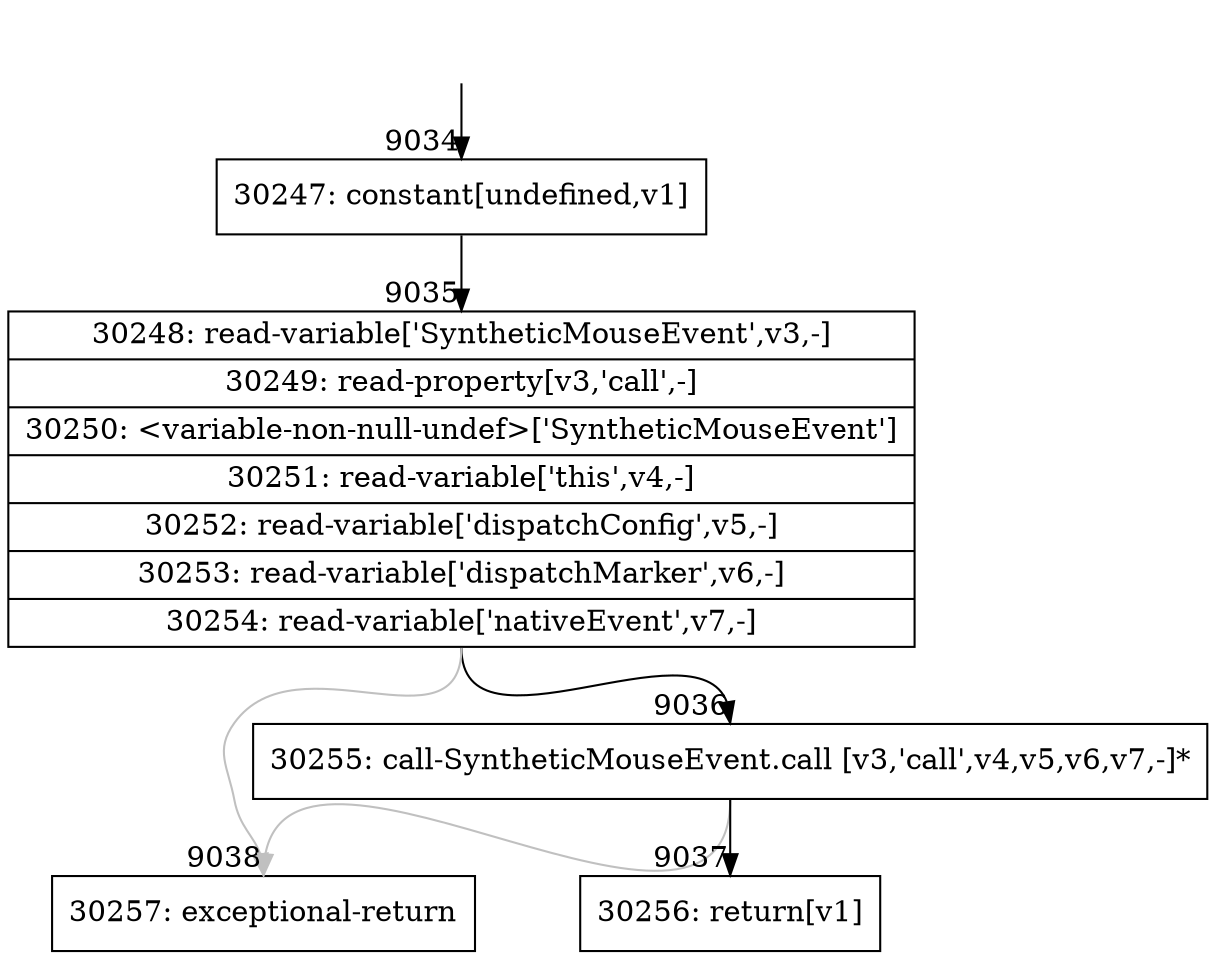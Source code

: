 digraph {
rankdir="TD"
BB_entry652[shape=none,label=""];
BB_entry652 -> BB9034 [tailport=s, headport=n, headlabel="    9034"]
BB9034 [shape=record label="{30247: constant[undefined,v1]}" ] 
BB9034 -> BB9035 [tailport=s, headport=n, headlabel="      9035"]
BB9035 [shape=record label="{30248: read-variable['SyntheticMouseEvent',v3,-]|30249: read-property[v3,'call',-]|30250: \<variable-non-null-undef\>['SyntheticMouseEvent']|30251: read-variable['this',v4,-]|30252: read-variable['dispatchConfig',v5,-]|30253: read-variable['dispatchMarker',v6,-]|30254: read-variable['nativeEvent',v7,-]}" ] 
BB9035 -> BB9036 [tailport=s, headport=n, headlabel="      9036"]
BB9035 -> BB9038 [tailport=s, headport=n, color=gray, headlabel="      9038"]
BB9036 [shape=record label="{30255: call-SyntheticMouseEvent.call [v3,'call',v4,v5,v6,v7,-]*}" ] 
BB9036 -> BB9037 [tailport=s, headport=n, headlabel="      9037"]
BB9036 -> BB9038 [tailport=s, headport=n, color=gray]
BB9037 [shape=record label="{30256: return[v1]}" ] 
BB9038 [shape=record label="{30257: exceptional-return}" ] 
//#$~ 15914
}

